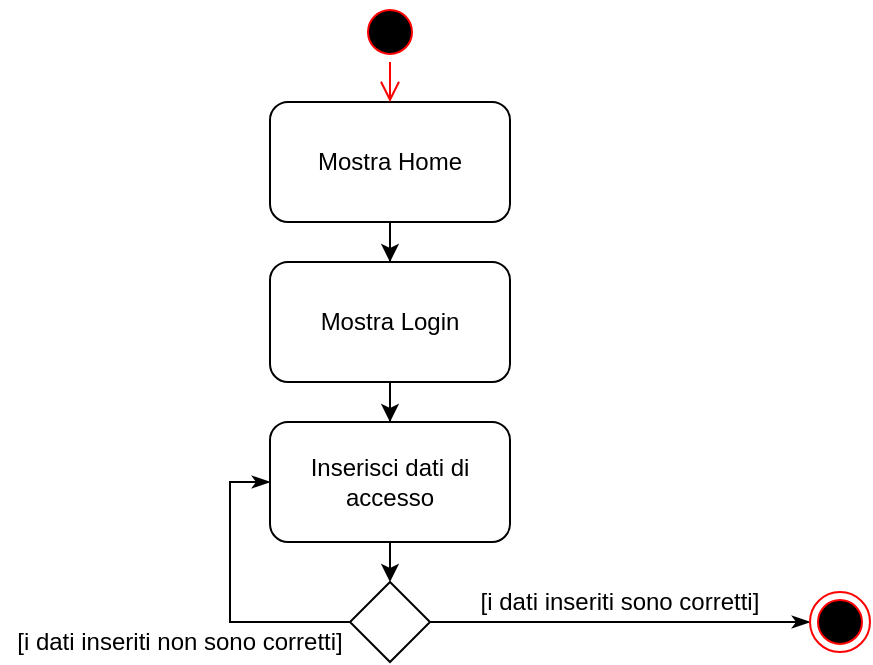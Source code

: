 <mxfile version="14.8.3" type="device"><diagram name="Page-1" id="e7e014a7-5840-1c2e-5031-d8a46d1fe8dd"><mxGraphModel dx="1021" dy="567" grid="1" gridSize="10" guides="1" tooltips="1" connect="1" arrows="1" fold="1" page="1" pageScale="1" pageWidth="1169" pageHeight="826" background="none" math="0" shadow="0"><root><mxCell id="0"/><mxCell id="1" parent="0"/><mxCell id="vH9H0UEk7atc-1QTbPEz-45" value="" style="edgeStyle=orthogonalEdgeStyle;rounded=0;orthogonalLoop=1;jettySize=auto;html=1;" edge="1" parent="1" source="vH9H0UEk7atc-1QTbPEz-43" target="vH9H0UEk7atc-1QTbPEz-44"><mxGeometry relative="1" as="geometry"/></mxCell><mxCell id="vH9H0UEk7atc-1QTbPEz-43" value="Mostra Home" style="rounded=1;whiteSpace=wrap;html=1;" vertex="1" parent="1"><mxGeometry x="330" y="80" width="120" height="60" as="geometry"/></mxCell><mxCell id="vH9H0UEk7atc-1QTbPEz-49" value="" style="edgeStyle=orthogonalEdgeStyle;rounded=0;orthogonalLoop=1;jettySize=auto;html=1;" edge="1" parent="1" source="vH9H0UEk7atc-1QTbPEz-44" target="vH9H0UEk7atc-1QTbPEz-48"><mxGeometry relative="1" as="geometry"/></mxCell><mxCell id="vH9H0UEk7atc-1QTbPEz-44" value="Mostra Login" style="rounded=1;whiteSpace=wrap;html=1;" vertex="1" parent="1"><mxGeometry x="330" y="160" width="120" height="60" as="geometry"/></mxCell><mxCell id="vH9H0UEk7atc-1QTbPEz-46" value="" style="ellipse;html=1;shape=startState;fillColor=#000000;strokeColor=#ff0000;" vertex="1" parent="1"><mxGeometry x="375" y="30" width="30" height="30" as="geometry"/></mxCell><mxCell id="vH9H0UEk7atc-1QTbPEz-47" value="" style="edgeStyle=orthogonalEdgeStyle;html=1;verticalAlign=bottom;endArrow=open;endSize=8;strokeColor=#ff0000;entryX=0.5;entryY=0;entryDx=0;entryDy=0;" edge="1" source="vH9H0UEk7atc-1QTbPEz-46" parent="1" target="vH9H0UEk7atc-1QTbPEz-43"><mxGeometry relative="1" as="geometry"><mxPoint x="455" y="290" as="targetPoint"/></mxGeometry></mxCell><mxCell id="vH9H0UEk7atc-1QTbPEz-61" value="" style="edgeStyle=orthogonalEdgeStyle;rounded=0;orthogonalLoop=1;jettySize=auto;html=1;" edge="1" parent="1" source="vH9H0UEk7atc-1QTbPEz-48"><mxGeometry relative="1" as="geometry"><mxPoint x="390" y="320" as="targetPoint"/><Array as="points"><mxPoint x="390" y="320"/><mxPoint x="390" y="320"/></Array></mxGeometry></mxCell><mxCell id="vH9H0UEk7atc-1QTbPEz-48" value="Inserisci dati di accesso" style="rounded=1;whiteSpace=wrap;html=1;" vertex="1" parent="1"><mxGeometry x="330" y="240" width="120" height="60" as="geometry"/></mxCell><mxCell id="vH9H0UEk7atc-1QTbPEz-68" value="" style="edgeStyle=orthogonalEdgeStyle;rounded=0;orthogonalLoop=1;jettySize=auto;html=1;endArrow=classicThin;endFill=1;entryX=0;entryY=0.5;entryDx=0;entryDy=0;" edge="1" parent="1" source="vH9H0UEk7atc-1QTbPEz-62" target="vH9H0UEk7atc-1QTbPEz-70"><mxGeometry relative="1" as="geometry"><mxPoint x="530" y="340" as="targetPoint"/></mxGeometry></mxCell><mxCell id="vH9H0UEk7atc-1QTbPEz-73" value="" style="edgeStyle=orthogonalEdgeStyle;rounded=0;orthogonalLoop=1;jettySize=auto;html=1;endArrow=classicThin;endFill=1;entryX=0;entryY=0.5;entryDx=0;entryDy=0;exitX=0;exitY=0.5;exitDx=0;exitDy=0;" edge="1" parent="1" source="vH9H0UEk7atc-1QTbPEz-62" target="vH9H0UEk7atc-1QTbPEz-48"><mxGeometry relative="1" as="geometry"><mxPoint x="290" y="340" as="targetPoint"/><Array as="points"><mxPoint x="310" y="340"/><mxPoint x="310" y="270"/></Array></mxGeometry></mxCell><mxCell id="vH9H0UEk7atc-1QTbPEz-62" value="" style="rhombus;whiteSpace=wrap;html=1;" vertex="1" parent="1"><mxGeometry x="370" y="320" width="40" height="40" as="geometry"/></mxCell><mxCell id="vH9H0UEk7atc-1QTbPEz-70" value="" style="ellipse;html=1;shape=endState;fillColor=#000000;strokeColor=#ff0000;" vertex="1" parent="1"><mxGeometry x="600" y="325" width="30" height="30" as="geometry"/></mxCell><mxCell id="vH9H0UEk7atc-1QTbPEz-71" value="[i dati inseriti sono corretti]" style="text;html=1;strokeColor=none;fillColor=none;align=center;verticalAlign=middle;whiteSpace=wrap;rounded=0;" vertex="1" parent="1"><mxGeometry x="424.5" y="320" width="160" height="20" as="geometry"/></mxCell><mxCell id="vH9H0UEk7atc-1QTbPEz-74" value="[i dati inseriti non sono corretti]" style="text;html=1;strokeColor=none;fillColor=none;align=center;verticalAlign=middle;whiteSpace=wrap;rounded=0;" vertex="1" parent="1"><mxGeometry x="195" y="340" width="180" height="20" as="geometry"/></mxCell></root></mxGraphModel></diagram></mxfile>